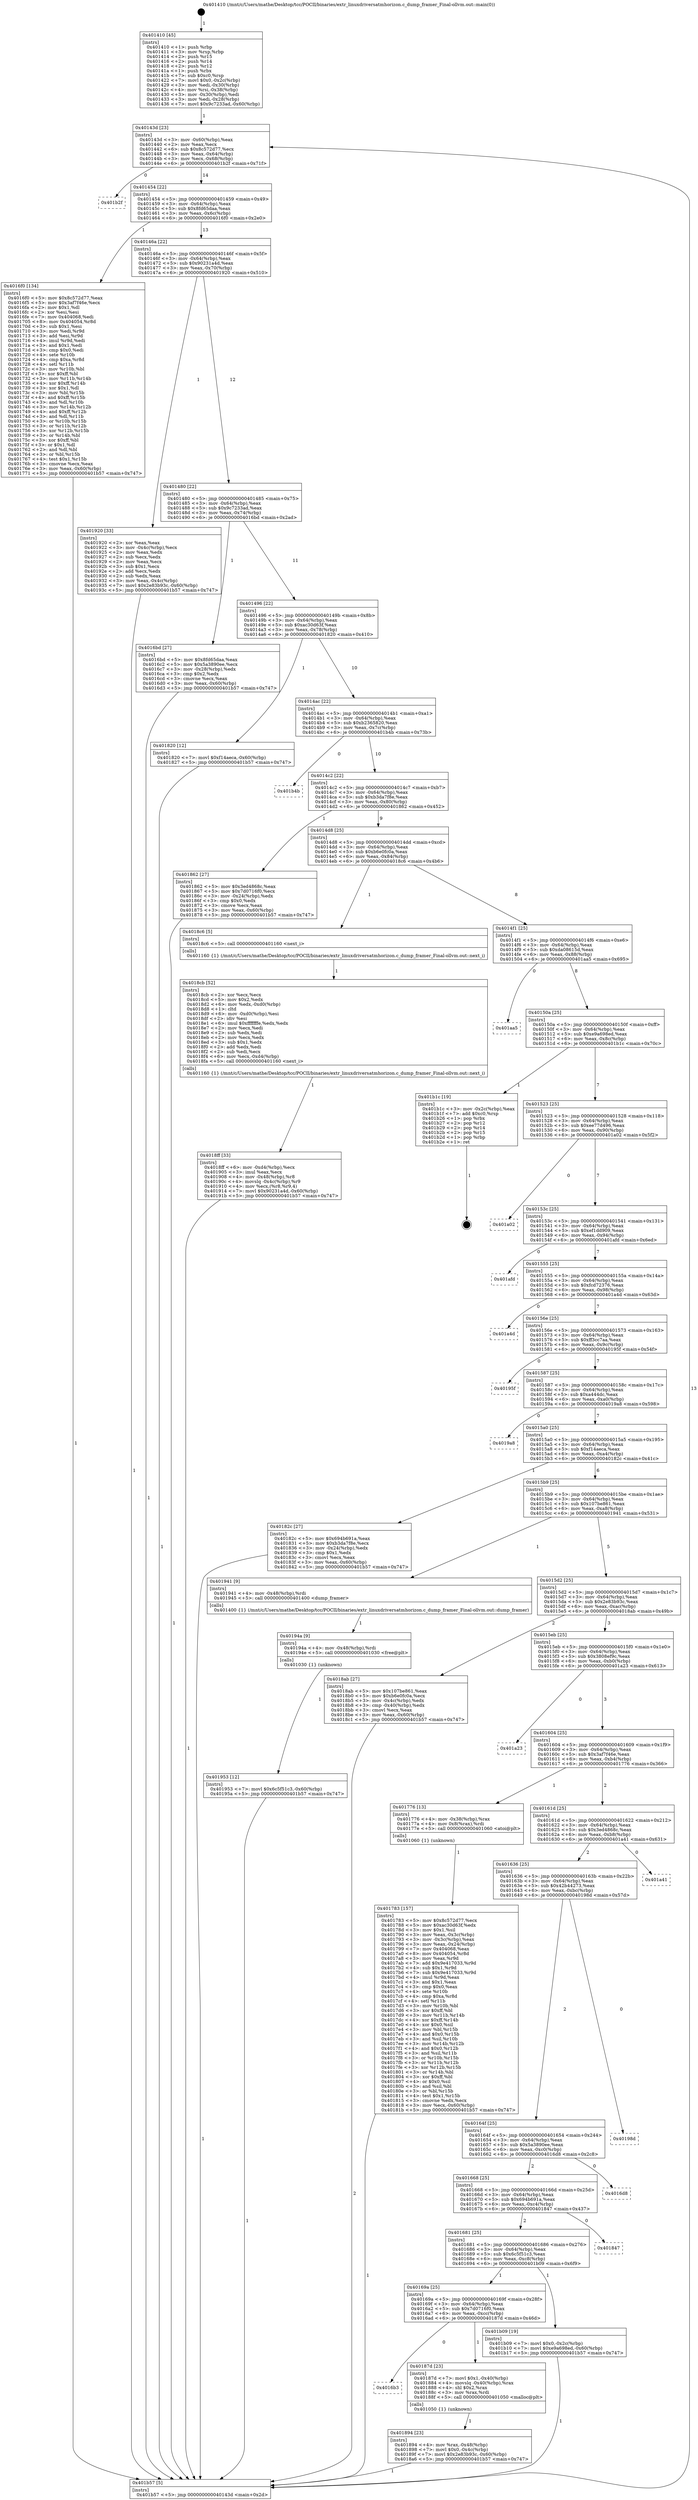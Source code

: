 digraph "0x401410" {
  label = "0x401410 (/mnt/c/Users/mathe/Desktop/tcc/POCII/binaries/extr_linuxdriversatmhorizon.c_dump_framer_Final-ollvm.out::main(0))"
  labelloc = "t"
  node[shape=record]

  Entry [label="",width=0.3,height=0.3,shape=circle,fillcolor=black,style=filled]
  "0x40143d" [label="{
     0x40143d [23]\l
     | [instrs]\l
     &nbsp;&nbsp;0x40143d \<+3\>: mov -0x60(%rbp),%eax\l
     &nbsp;&nbsp;0x401440 \<+2\>: mov %eax,%ecx\l
     &nbsp;&nbsp;0x401442 \<+6\>: sub $0x8c572d77,%ecx\l
     &nbsp;&nbsp;0x401448 \<+3\>: mov %eax,-0x64(%rbp)\l
     &nbsp;&nbsp;0x40144b \<+3\>: mov %ecx,-0x68(%rbp)\l
     &nbsp;&nbsp;0x40144e \<+6\>: je 0000000000401b2f \<main+0x71f\>\l
  }"]
  "0x401b2f" [label="{
     0x401b2f\l
  }", style=dashed]
  "0x401454" [label="{
     0x401454 [22]\l
     | [instrs]\l
     &nbsp;&nbsp;0x401454 \<+5\>: jmp 0000000000401459 \<main+0x49\>\l
     &nbsp;&nbsp;0x401459 \<+3\>: mov -0x64(%rbp),%eax\l
     &nbsp;&nbsp;0x40145c \<+5\>: sub $0x8fd65daa,%eax\l
     &nbsp;&nbsp;0x401461 \<+3\>: mov %eax,-0x6c(%rbp)\l
     &nbsp;&nbsp;0x401464 \<+6\>: je 00000000004016f0 \<main+0x2e0\>\l
  }"]
  Exit [label="",width=0.3,height=0.3,shape=circle,fillcolor=black,style=filled,peripheries=2]
  "0x4016f0" [label="{
     0x4016f0 [134]\l
     | [instrs]\l
     &nbsp;&nbsp;0x4016f0 \<+5\>: mov $0x8c572d77,%eax\l
     &nbsp;&nbsp;0x4016f5 \<+5\>: mov $0x3af7f46e,%ecx\l
     &nbsp;&nbsp;0x4016fa \<+2\>: mov $0x1,%dl\l
     &nbsp;&nbsp;0x4016fc \<+2\>: xor %esi,%esi\l
     &nbsp;&nbsp;0x4016fe \<+7\>: mov 0x404068,%edi\l
     &nbsp;&nbsp;0x401705 \<+8\>: mov 0x404054,%r8d\l
     &nbsp;&nbsp;0x40170d \<+3\>: sub $0x1,%esi\l
     &nbsp;&nbsp;0x401710 \<+3\>: mov %edi,%r9d\l
     &nbsp;&nbsp;0x401713 \<+3\>: add %esi,%r9d\l
     &nbsp;&nbsp;0x401716 \<+4\>: imul %r9d,%edi\l
     &nbsp;&nbsp;0x40171a \<+3\>: and $0x1,%edi\l
     &nbsp;&nbsp;0x40171d \<+3\>: cmp $0x0,%edi\l
     &nbsp;&nbsp;0x401720 \<+4\>: sete %r10b\l
     &nbsp;&nbsp;0x401724 \<+4\>: cmp $0xa,%r8d\l
     &nbsp;&nbsp;0x401728 \<+4\>: setl %r11b\l
     &nbsp;&nbsp;0x40172c \<+3\>: mov %r10b,%bl\l
     &nbsp;&nbsp;0x40172f \<+3\>: xor $0xff,%bl\l
     &nbsp;&nbsp;0x401732 \<+3\>: mov %r11b,%r14b\l
     &nbsp;&nbsp;0x401735 \<+4\>: xor $0xff,%r14b\l
     &nbsp;&nbsp;0x401739 \<+3\>: xor $0x1,%dl\l
     &nbsp;&nbsp;0x40173c \<+3\>: mov %bl,%r15b\l
     &nbsp;&nbsp;0x40173f \<+4\>: and $0xff,%r15b\l
     &nbsp;&nbsp;0x401743 \<+3\>: and %dl,%r10b\l
     &nbsp;&nbsp;0x401746 \<+3\>: mov %r14b,%r12b\l
     &nbsp;&nbsp;0x401749 \<+4\>: and $0xff,%r12b\l
     &nbsp;&nbsp;0x40174d \<+3\>: and %dl,%r11b\l
     &nbsp;&nbsp;0x401750 \<+3\>: or %r10b,%r15b\l
     &nbsp;&nbsp;0x401753 \<+3\>: or %r11b,%r12b\l
     &nbsp;&nbsp;0x401756 \<+3\>: xor %r12b,%r15b\l
     &nbsp;&nbsp;0x401759 \<+3\>: or %r14b,%bl\l
     &nbsp;&nbsp;0x40175c \<+3\>: xor $0xff,%bl\l
     &nbsp;&nbsp;0x40175f \<+3\>: or $0x1,%dl\l
     &nbsp;&nbsp;0x401762 \<+2\>: and %dl,%bl\l
     &nbsp;&nbsp;0x401764 \<+3\>: or %bl,%r15b\l
     &nbsp;&nbsp;0x401767 \<+4\>: test $0x1,%r15b\l
     &nbsp;&nbsp;0x40176b \<+3\>: cmovne %ecx,%eax\l
     &nbsp;&nbsp;0x40176e \<+3\>: mov %eax,-0x60(%rbp)\l
     &nbsp;&nbsp;0x401771 \<+5\>: jmp 0000000000401b57 \<main+0x747\>\l
  }"]
  "0x40146a" [label="{
     0x40146a [22]\l
     | [instrs]\l
     &nbsp;&nbsp;0x40146a \<+5\>: jmp 000000000040146f \<main+0x5f\>\l
     &nbsp;&nbsp;0x40146f \<+3\>: mov -0x64(%rbp),%eax\l
     &nbsp;&nbsp;0x401472 \<+5\>: sub $0x90231a4d,%eax\l
     &nbsp;&nbsp;0x401477 \<+3\>: mov %eax,-0x70(%rbp)\l
     &nbsp;&nbsp;0x40147a \<+6\>: je 0000000000401920 \<main+0x510\>\l
  }"]
  "0x401953" [label="{
     0x401953 [12]\l
     | [instrs]\l
     &nbsp;&nbsp;0x401953 \<+7\>: movl $0x6c5f51c3,-0x60(%rbp)\l
     &nbsp;&nbsp;0x40195a \<+5\>: jmp 0000000000401b57 \<main+0x747\>\l
  }"]
  "0x401920" [label="{
     0x401920 [33]\l
     | [instrs]\l
     &nbsp;&nbsp;0x401920 \<+2\>: xor %eax,%eax\l
     &nbsp;&nbsp;0x401922 \<+3\>: mov -0x4c(%rbp),%ecx\l
     &nbsp;&nbsp;0x401925 \<+2\>: mov %eax,%edx\l
     &nbsp;&nbsp;0x401927 \<+2\>: sub %ecx,%edx\l
     &nbsp;&nbsp;0x401929 \<+2\>: mov %eax,%ecx\l
     &nbsp;&nbsp;0x40192b \<+3\>: sub $0x1,%ecx\l
     &nbsp;&nbsp;0x40192e \<+2\>: add %ecx,%edx\l
     &nbsp;&nbsp;0x401930 \<+2\>: sub %edx,%eax\l
     &nbsp;&nbsp;0x401932 \<+3\>: mov %eax,-0x4c(%rbp)\l
     &nbsp;&nbsp;0x401935 \<+7\>: movl $0x2e83b93c,-0x60(%rbp)\l
     &nbsp;&nbsp;0x40193c \<+5\>: jmp 0000000000401b57 \<main+0x747\>\l
  }"]
  "0x401480" [label="{
     0x401480 [22]\l
     | [instrs]\l
     &nbsp;&nbsp;0x401480 \<+5\>: jmp 0000000000401485 \<main+0x75\>\l
     &nbsp;&nbsp;0x401485 \<+3\>: mov -0x64(%rbp),%eax\l
     &nbsp;&nbsp;0x401488 \<+5\>: sub $0x9c7233ad,%eax\l
     &nbsp;&nbsp;0x40148d \<+3\>: mov %eax,-0x74(%rbp)\l
     &nbsp;&nbsp;0x401490 \<+6\>: je 00000000004016bd \<main+0x2ad\>\l
  }"]
  "0x40194a" [label="{
     0x40194a [9]\l
     | [instrs]\l
     &nbsp;&nbsp;0x40194a \<+4\>: mov -0x48(%rbp),%rdi\l
     &nbsp;&nbsp;0x40194e \<+5\>: call 0000000000401030 \<free@plt\>\l
     | [calls]\l
     &nbsp;&nbsp;0x401030 \{1\} (unknown)\l
  }"]
  "0x4016bd" [label="{
     0x4016bd [27]\l
     | [instrs]\l
     &nbsp;&nbsp;0x4016bd \<+5\>: mov $0x8fd65daa,%eax\l
     &nbsp;&nbsp;0x4016c2 \<+5\>: mov $0x5a3890ee,%ecx\l
     &nbsp;&nbsp;0x4016c7 \<+3\>: mov -0x28(%rbp),%edx\l
     &nbsp;&nbsp;0x4016ca \<+3\>: cmp $0x2,%edx\l
     &nbsp;&nbsp;0x4016cd \<+3\>: cmovne %ecx,%eax\l
     &nbsp;&nbsp;0x4016d0 \<+3\>: mov %eax,-0x60(%rbp)\l
     &nbsp;&nbsp;0x4016d3 \<+5\>: jmp 0000000000401b57 \<main+0x747\>\l
  }"]
  "0x401496" [label="{
     0x401496 [22]\l
     | [instrs]\l
     &nbsp;&nbsp;0x401496 \<+5\>: jmp 000000000040149b \<main+0x8b\>\l
     &nbsp;&nbsp;0x40149b \<+3\>: mov -0x64(%rbp),%eax\l
     &nbsp;&nbsp;0x40149e \<+5\>: sub $0xac30d63f,%eax\l
     &nbsp;&nbsp;0x4014a3 \<+3\>: mov %eax,-0x78(%rbp)\l
     &nbsp;&nbsp;0x4014a6 \<+6\>: je 0000000000401820 \<main+0x410\>\l
  }"]
  "0x401b57" [label="{
     0x401b57 [5]\l
     | [instrs]\l
     &nbsp;&nbsp;0x401b57 \<+5\>: jmp 000000000040143d \<main+0x2d\>\l
  }"]
  "0x401410" [label="{
     0x401410 [45]\l
     | [instrs]\l
     &nbsp;&nbsp;0x401410 \<+1\>: push %rbp\l
     &nbsp;&nbsp;0x401411 \<+3\>: mov %rsp,%rbp\l
     &nbsp;&nbsp;0x401414 \<+2\>: push %r15\l
     &nbsp;&nbsp;0x401416 \<+2\>: push %r14\l
     &nbsp;&nbsp;0x401418 \<+2\>: push %r12\l
     &nbsp;&nbsp;0x40141a \<+1\>: push %rbx\l
     &nbsp;&nbsp;0x40141b \<+7\>: sub $0xc0,%rsp\l
     &nbsp;&nbsp;0x401422 \<+7\>: movl $0x0,-0x2c(%rbp)\l
     &nbsp;&nbsp;0x401429 \<+3\>: mov %edi,-0x30(%rbp)\l
     &nbsp;&nbsp;0x40142c \<+4\>: mov %rsi,-0x38(%rbp)\l
     &nbsp;&nbsp;0x401430 \<+3\>: mov -0x30(%rbp),%edi\l
     &nbsp;&nbsp;0x401433 \<+3\>: mov %edi,-0x28(%rbp)\l
     &nbsp;&nbsp;0x401436 \<+7\>: movl $0x9c7233ad,-0x60(%rbp)\l
  }"]
  "0x4018ff" [label="{
     0x4018ff [33]\l
     | [instrs]\l
     &nbsp;&nbsp;0x4018ff \<+6\>: mov -0xd4(%rbp),%ecx\l
     &nbsp;&nbsp;0x401905 \<+3\>: imul %eax,%ecx\l
     &nbsp;&nbsp;0x401908 \<+4\>: mov -0x48(%rbp),%r8\l
     &nbsp;&nbsp;0x40190c \<+4\>: movslq -0x4c(%rbp),%r9\l
     &nbsp;&nbsp;0x401910 \<+4\>: mov %ecx,(%r8,%r9,4)\l
     &nbsp;&nbsp;0x401914 \<+7\>: movl $0x90231a4d,-0x60(%rbp)\l
     &nbsp;&nbsp;0x40191b \<+5\>: jmp 0000000000401b57 \<main+0x747\>\l
  }"]
  "0x401820" [label="{
     0x401820 [12]\l
     | [instrs]\l
     &nbsp;&nbsp;0x401820 \<+7\>: movl $0xf14aeca,-0x60(%rbp)\l
     &nbsp;&nbsp;0x401827 \<+5\>: jmp 0000000000401b57 \<main+0x747\>\l
  }"]
  "0x4014ac" [label="{
     0x4014ac [22]\l
     | [instrs]\l
     &nbsp;&nbsp;0x4014ac \<+5\>: jmp 00000000004014b1 \<main+0xa1\>\l
     &nbsp;&nbsp;0x4014b1 \<+3\>: mov -0x64(%rbp),%eax\l
     &nbsp;&nbsp;0x4014b4 \<+5\>: sub $0xb2365820,%eax\l
     &nbsp;&nbsp;0x4014b9 \<+3\>: mov %eax,-0x7c(%rbp)\l
     &nbsp;&nbsp;0x4014bc \<+6\>: je 0000000000401b4b \<main+0x73b\>\l
  }"]
  "0x4018cb" [label="{
     0x4018cb [52]\l
     | [instrs]\l
     &nbsp;&nbsp;0x4018cb \<+2\>: xor %ecx,%ecx\l
     &nbsp;&nbsp;0x4018cd \<+5\>: mov $0x2,%edx\l
     &nbsp;&nbsp;0x4018d2 \<+6\>: mov %edx,-0xd0(%rbp)\l
     &nbsp;&nbsp;0x4018d8 \<+1\>: cltd\l
     &nbsp;&nbsp;0x4018d9 \<+6\>: mov -0xd0(%rbp),%esi\l
     &nbsp;&nbsp;0x4018df \<+2\>: idiv %esi\l
     &nbsp;&nbsp;0x4018e1 \<+6\>: imul $0xfffffffe,%edx,%edx\l
     &nbsp;&nbsp;0x4018e7 \<+2\>: mov %ecx,%edi\l
     &nbsp;&nbsp;0x4018e9 \<+2\>: sub %edx,%edi\l
     &nbsp;&nbsp;0x4018eb \<+2\>: mov %ecx,%edx\l
     &nbsp;&nbsp;0x4018ed \<+3\>: sub $0x1,%edx\l
     &nbsp;&nbsp;0x4018f0 \<+2\>: add %edx,%edi\l
     &nbsp;&nbsp;0x4018f2 \<+2\>: sub %edi,%ecx\l
     &nbsp;&nbsp;0x4018f4 \<+6\>: mov %ecx,-0xd4(%rbp)\l
     &nbsp;&nbsp;0x4018fa \<+5\>: call 0000000000401160 \<next_i\>\l
     | [calls]\l
     &nbsp;&nbsp;0x401160 \{1\} (/mnt/c/Users/mathe/Desktop/tcc/POCII/binaries/extr_linuxdriversatmhorizon.c_dump_framer_Final-ollvm.out::next_i)\l
  }"]
  "0x401b4b" [label="{
     0x401b4b\l
  }", style=dashed]
  "0x4014c2" [label="{
     0x4014c2 [22]\l
     | [instrs]\l
     &nbsp;&nbsp;0x4014c2 \<+5\>: jmp 00000000004014c7 \<main+0xb7\>\l
     &nbsp;&nbsp;0x4014c7 \<+3\>: mov -0x64(%rbp),%eax\l
     &nbsp;&nbsp;0x4014ca \<+5\>: sub $0xb3da7f8e,%eax\l
     &nbsp;&nbsp;0x4014cf \<+3\>: mov %eax,-0x80(%rbp)\l
     &nbsp;&nbsp;0x4014d2 \<+6\>: je 0000000000401862 \<main+0x452\>\l
  }"]
  "0x401894" [label="{
     0x401894 [23]\l
     | [instrs]\l
     &nbsp;&nbsp;0x401894 \<+4\>: mov %rax,-0x48(%rbp)\l
     &nbsp;&nbsp;0x401898 \<+7\>: movl $0x0,-0x4c(%rbp)\l
     &nbsp;&nbsp;0x40189f \<+7\>: movl $0x2e83b93c,-0x60(%rbp)\l
     &nbsp;&nbsp;0x4018a6 \<+5\>: jmp 0000000000401b57 \<main+0x747\>\l
  }"]
  "0x401862" [label="{
     0x401862 [27]\l
     | [instrs]\l
     &nbsp;&nbsp;0x401862 \<+5\>: mov $0x3ed4868c,%eax\l
     &nbsp;&nbsp;0x401867 \<+5\>: mov $0x7d0716f0,%ecx\l
     &nbsp;&nbsp;0x40186c \<+3\>: mov -0x24(%rbp),%edx\l
     &nbsp;&nbsp;0x40186f \<+3\>: cmp $0x0,%edx\l
     &nbsp;&nbsp;0x401872 \<+3\>: cmove %ecx,%eax\l
     &nbsp;&nbsp;0x401875 \<+3\>: mov %eax,-0x60(%rbp)\l
     &nbsp;&nbsp;0x401878 \<+5\>: jmp 0000000000401b57 \<main+0x747\>\l
  }"]
  "0x4014d8" [label="{
     0x4014d8 [25]\l
     | [instrs]\l
     &nbsp;&nbsp;0x4014d8 \<+5\>: jmp 00000000004014dd \<main+0xcd\>\l
     &nbsp;&nbsp;0x4014dd \<+3\>: mov -0x64(%rbp),%eax\l
     &nbsp;&nbsp;0x4014e0 \<+5\>: sub $0xb6e0fc0a,%eax\l
     &nbsp;&nbsp;0x4014e5 \<+6\>: mov %eax,-0x84(%rbp)\l
     &nbsp;&nbsp;0x4014eb \<+6\>: je 00000000004018c6 \<main+0x4b6\>\l
  }"]
  "0x4016b3" [label="{
     0x4016b3\l
  }", style=dashed]
  "0x4018c6" [label="{
     0x4018c6 [5]\l
     | [instrs]\l
     &nbsp;&nbsp;0x4018c6 \<+5\>: call 0000000000401160 \<next_i\>\l
     | [calls]\l
     &nbsp;&nbsp;0x401160 \{1\} (/mnt/c/Users/mathe/Desktop/tcc/POCII/binaries/extr_linuxdriversatmhorizon.c_dump_framer_Final-ollvm.out::next_i)\l
  }"]
  "0x4014f1" [label="{
     0x4014f1 [25]\l
     | [instrs]\l
     &nbsp;&nbsp;0x4014f1 \<+5\>: jmp 00000000004014f6 \<main+0xe6\>\l
     &nbsp;&nbsp;0x4014f6 \<+3\>: mov -0x64(%rbp),%eax\l
     &nbsp;&nbsp;0x4014f9 \<+5\>: sub $0xda08615d,%eax\l
     &nbsp;&nbsp;0x4014fe \<+6\>: mov %eax,-0x88(%rbp)\l
     &nbsp;&nbsp;0x401504 \<+6\>: je 0000000000401aa5 \<main+0x695\>\l
  }"]
  "0x40187d" [label="{
     0x40187d [23]\l
     | [instrs]\l
     &nbsp;&nbsp;0x40187d \<+7\>: movl $0x1,-0x40(%rbp)\l
     &nbsp;&nbsp;0x401884 \<+4\>: movslq -0x40(%rbp),%rax\l
     &nbsp;&nbsp;0x401888 \<+4\>: shl $0x2,%rax\l
     &nbsp;&nbsp;0x40188c \<+3\>: mov %rax,%rdi\l
     &nbsp;&nbsp;0x40188f \<+5\>: call 0000000000401050 \<malloc@plt\>\l
     | [calls]\l
     &nbsp;&nbsp;0x401050 \{1\} (unknown)\l
  }"]
  "0x401aa5" [label="{
     0x401aa5\l
  }", style=dashed]
  "0x40150a" [label="{
     0x40150a [25]\l
     | [instrs]\l
     &nbsp;&nbsp;0x40150a \<+5\>: jmp 000000000040150f \<main+0xff\>\l
     &nbsp;&nbsp;0x40150f \<+3\>: mov -0x64(%rbp),%eax\l
     &nbsp;&nbsp;0x401512 \<+5\>: sub $0xe9a698ed,%eax\l
     &nbsp;&nbsp;0x401517 \<+6\>: mov %eax,-0x8c(%rbp)\l
     &nbsp;&nbsp;0x40151d \<+6\>: je 0000000000401b1c \<main+0x70c\>\l
  }"]
  "0x40169a" [label="{
     0x40169a [25]\l
     | [instrs]\l
     &nbsp;&nbsp;0x40169a \<+5\>: jmp 000000000040169f \<main+0x28f\>\l
     &nbsp;&nbsp;0x40169f \<+3\>: mov -0x64(%rbp),%eax\l
     &nbsp;&nbsp;0x4016a2 \<+5\>: sub $0x7d0716f0,%eax\l
     &nbsp;&nbsp;0x4016a7 \<+6\>: mov %eax,-0xcc(%rbp)\l
     &nbsp;&nbsp;0x4016ad \<+6\>: je 000000000040187d \<main+0x46d\>\l
  }"]
  "0x401b1c" [label="{
     0x401b1c [19]\l
     | [instrs]\l
     &nbsp;&nbsp;0x401b1c \<+3\>: mov -0x2c(%rbp),%eax\l
     &nbsp;&nbsp;0x401b1f \<+7\>: add $0xc0,%rsp\l
     &nbsp;&nbsp;0x401b26 \<+1\>: pop %rbx\l
     &nbsp;&nbsp;0x401b27 \<+2\>: pop %r12\l
     &nbsp;&nbsp;0x401b29 \<+2\>: pop %r14\l
     &nbsp;&nbsp;0x401b2b \<+2\>: pop %r15\l
     &nbsp;&nbsp;0x401b2d \<+1\>: pop %rbp\l
     &nbsp;&nbsp;0x401b2e \<+1\>: ret\l
  }"]
  "0x401523" [label="{
     0x401523 [25]\l
     | [instrs]\l
     &nbsp;&nbsp;0x401523 \<+5\>: jmp 0000000000401528 \<main+0x118\>\l
     &nbsp;&nbsp;0x401528 \<+3\>: mov -0x64(%rbp),%eax\l
     &nbsp;&nbsp;0x40152b \<+5\>: sub $0xee77d496,%eax\l
     &nbsp;&nbsp;0x401530 \<+6\>: mov %eax,-0x90(%rbp)\l
     &nbsp;&nbsp;0x401536 \<+6\>: je 0000000000401a02 \<main+0x5f2\>\l
  }"]
  "0x401b09" [label="{
     0x401b09 [19]\l
     | [instrs]\l
     &nbsp;&nbsp;0x401b09 \<+7\>: movl $0x0,-0x2c(%rbp)\l
     &nbsp;&nbsp;0x401b10 \<+7\>: movl $0xe9a698ed,-0x60(%rbp)\l
     &nbsp;&nbsp;0x401b17 \<+5\>: jmp 0000000000401b57 \<main+0x747\>\l
  }"]
  "0x401a02" [label="{
     0x401a02\l
  }", style=dashed]
  "0x40153c" [label="{
     0x40153c [25]\l
     | [instrs]\l
     &nbsp;&nbsp;0x40153c \<+5\>: jmp 0000000000401541 \<main+0x131\>\l
     &nbsp;&nbsp;0x401541 \<+3\>: mov -0x64(%rbp),%eax\l
     &nbsp;&nbsp;0x401544 \<+5\>: sub $0xef1dd909,%eax\l
     &nbsp;&nbsp;0x401549 \<+6\>: mov %eax,-0x94(%rbp)\l
     &nbsp;&nbsp;0x40154f \<+6\>: je 0000000000401afd \<main+0x6ed\>\l
  }"]
  "0x401681" [label="{
     0x401681 [25]\l
     | [instrs]\l
     &nbsp;&nbsp;0x401681 \<+5\>: jmp 0000000000401686 \<main+0x276\>\l
     &nbsp;&nbsp;0x401686 \<+3\>: mov -0x64(%rbp),%eax\l
     &nbsp;&nbsp;0x401689 \<+5\>: sub $0x6c5f51c3,%eax\l
     &nbsp;&nbsp;0x40168e \<+6\>: mov %eax,-0xc8(%rbp)\l
     &nbsp;&nbsp;0x401694 \<+6\>: je 0000000000401b09 \<main+0x6f9\>\l
  }"]
  "0x401afd" [label="{
     0x401afd\l
  }", style=dashed]
  "0x401555" [label="{
     0x401555 [25]\l
     | [instrs]\l
     &nbsp;&nbsp;0x401555 \<+5\>: jmp 000000000040155a \<main+0x14a\>\l
     &nbsp;&nbsp;0x40155a \<+3\>: mov -0x64(%rbp),%eax\l
     &nbsp;&nbsp;0x40155d \<+5\>: sub $0xfcd72376,%eax\l
     &nbsp;&nbsp;0x401562 \<+6\>: mov %eax,-0x98(%rbp)\l
     &nbsp;&nbsp;0x401568 \<+6\>: je 0000000000401a4d \<main+0x63d\>\l
  }"]
  "0x401847" [label="{
     0x401847\l
  }", style=dashed]
  "0x401a4d" [label="{
     0x401a4d\l
  }", style=dashed]
  "0x40156e" [label="{
     0x40156e [25]\l
     | [instrs]\l
     &nbsp;&nbsp;0x40156e \<+5\>: jmp 0000000000401573 \<main+0x163\>\l
     &nbsp;&nbsp;0x401573 \<+3\>: mov -0x64(%rbp),%eax\l
     &nbsp;&nbsp;0x401576 \<+5\>: sub $0xff3cc7aa,%eax\l
     &nbsp;&nbsp;0x40157b \<+6\>: mov %eax,-0x9c(%rbp)\l
     &nbsp;&nbsp;0x401581 \<+6\>: je 000000000040195f \<main+0x54f\>\l
  }"]
  "0x401668" [label="{
     0x401668 [25]\l
     | [instrs]\l
     &nbsp;&nbsp;0x401668 \<+5\>: jmp 000000000040166d \<main+0x25d\>\l
     &nbsp;&nbsp;0x40166d \<+3\>: mov -0x64(%rbp),%eax\l
     &nbsp;&nbsp;0x401670 \<+5\>: sub $0x694b691a,%eax\l
     &nbsp;&nbsp;0x401675 \<+6\>: mov %eax,-0xc4(%rbp)\l
     &nbsp;&nbsp;0x40167b \<+6\>: je 0000000000401847 \<main+0x437\>\l
  }"]
  "0x40195f" [label="{
     0x40195f\l
  }", style=dashed]
  "0x401587" [label="{
     0x401587 [25]\l
     | [instrs]\l
     &nbsp;&nbsp;0x401587 \<+5\>: jmp 000000000040158c \<main+0x17c\>\l
     &nbsp;&nbsp;0x40158c \<+3\>: mov -0x64(%rbp),%eax\l
     &nbsp;&nbsp;0x40158f \<+5\>: sub $0xa444dc,%eax\l
     &nbsp;&nbsp;0x401594 \<+6\>: mov %eax,-0xa0(%rbp)\l
     &nbsp;&nbsp;0x40159a \<+6\>: je 00000000004019a8 \<main+0x598\>\l
  }"]
  "0x4016d8" [label="{
     0x4016d8\l
  }", style=dashed]
  "0x4019a8" [label="{
     0x4019a8\l
  }", style=dashed]
  "0x4015a0" [label="{
     0x4015a0 [25]\l
     | [instrs]\l
     &nbsp;&nbsp;0x4015a0 \<+5\>: jmp 00000000004015a5 \<main+0x195\>\l
     &nbsp;&nbsp;0x4015a5 \<+3\>: mov -0x64(%rbp),%eax\l
     &nbsp;&nbsp;0x4015a8 \<+5\>: sub $0xf14aeca,%eax\l
     &nbsp;&nbsp;0x4015ad \<+6\>: mov %eax,-0xa4(%rbp)\l
     &nbsp;&nbsp;0x4015b3 \<+6\>: je 000000000040182c \<main+0x41c\>\l
  }"]
  "0x40164f" [label="{
     0x40164f [25]\l
     | [instrs]\l
     &nbsp;&nbsp;0x40164f \<+5\>: jmp 0000000000401654 \<main+0x244\>\l
     &nbsp;&nbsp;0x401654 \<+3\>: mov -0x64(%rbp),%eax\l
     &nbsp;&nbsp;0x401657 \<+5\>: sub $0x5a3890ee,%eax\l
     &nbsp;&nbsp;0x40165c \<+6\>: mov %eax,-0xc0(%rbp)\l
     &nbsp;&nbsp;0x401662 \<+6\>: je 00000000004016d8 \<main+0x2c8\>\l
  }"]
  "0x40182c" [label="{
     0x40182c [27]\l
     | [instrs]\l
     &nbsp;&nbsp;0x40182c \<+5\>: mov $0x694b691a,%eax\l
     &nbsp;&nbsp;0x401831 \<+5\>: mov $0xb3da7f8e,%ecx\l
     &nbsp;&nbsp;0x401836 \<+3\>: mov -0x24(%rbp),%edx\l
     &nbsp;&nbsp;0x401839 \<+3\>: cmp $0x1,%edx\l
     &nbsp;&nbsp;0x40183c \<+3\>: cmovl %ecx,%eax\l
     &nbsp;&nbsp;0x40183f \<+3\>: mov %eax,-0x60(%rbp)\l
     &nbsp;&nbsp;0x401842 \<+5\>: jmp 0000000000401b57 \<main+0x747\>\l
  }"]
  "0x4015b9" [label="{
     0x4015b9 [25]\l
     | [instrs]\l
     &nbsp;&nbsp;0x4015b9 \<+5\>: jmp 00000000004015be \<main+0x1ae\>\l
     &nbsp;&nbsp;0x4015be \<+3\>: mov -0x64(%rbp),%eax\l
     &nbsp;&nbsp;0x4015c1 \<+5\>: sub $0x107be861,%eax\l
     &nbsp;&nbsp;0x4015c6 \<+6\>: mov %eax,-0xa8(%rbp)\l
     &nbsp;&nbsp;0x4015cc \<+6\>: je 0000000000401941 \<main+0x531\>\l
  }"]
  "0x40198d" [label="{
     0x40198d\l
  }", style=dashed]
  "0x401941" [label="{
     0x401941 [9]\l
     | [instrs]\l
     &nbsp;&nbsp;0x401941 \<+4\>: mov -0x48(%rbp),%rdi\l
     &nbsp;&nbsp;0x401945 \<+5\>: call 0000000000401400 \<dump_framer\>\l
     | [calls]\l
     &nbsp;&nbsp;0x401400 \{1\} (/mnt/c/Users/mathe/Desktop/tcc/POCII/binaries/extr_linuxdriversatmhorizon.c_dump_framer_Final-ollvm.out::dump_framer)\l
  }"]
  "0x4015d2" [label="{
     0x4015d2 [25]\l
     | [instrs]\l
     &nbsp;&nbsp;0x4015d2 \<+5\>: jmp 00000000004015d7 \<main+0x1c7\>\l
     &nbsp;&nbsp;0x4015d7 \<+3\>: mov -0x64(%rbp),%eax\l
     &nbsp;&nbsp;0x4015da \<+5\>: sub $0x2e83b93c,%eax\l
     &nbsp;&nbsp;0x4015df \<+6\>: mov %eax,-0xac(%rbp)\l
     &nbsp;&nbsp;0x4015e5 \<+6\>: je 00000000004018ab \<main+0x49b\>\l
  }"]
  "0x401636" [label="{
     0x401636 [25]\l
     | [instrs]\l
     &nbsp;&nbsp;0x401636 \<+5\>: jmp 000000000040163b \<main+0x22b\>\l
     &nbsp;&nbsp;0x40163b \<+3\>: mov -0x64(%rbp),%eax\l
     &nbsp;&nbsp;0x40163e \<+5\>: sub $0x42b44273,%eax\l
     &nbsp;&nbsp;0x401643 \<+6\>: mov %eax,-0xbc(%rbp)\l
     &nbsp;&nbsp;0x401649 \<+6\>: je 000000000040198d \<main+0x57d\>\l
  }"]
  "0x4018ab" [label="{
     0x4018ab [27]\l
     | [instrs]\l
     &nbsp;&nbsp;0x4018ab \<+5\>: mov $0x107be861,%eax\l
     &nbsp;&nbsp;0x4018b0 \<+5\>: mov $0xb6e0fc0a,%ecx\l
     &nbsp;&nbsp;0x4018b5 \<+3\>: mov -0x4c(%rbp),%edx\l
     &nbsp;&nbsp;0x4018b8 \<+3\>: cmp -0x40(%rbp),%edx\l
     &nbsp;&nbsp;0x4018bb \<+3\>: cmovl %ecx,%eax\l
     &nbsp;&nbsp;0x4018be \<+3\>: mov %eax,-0x60(%rbp)\l
     &nbsp;&nbsp;0x4018c1 \<+5\>: jmp 0000000000401b57 \<main+0x747\>\l
  }"]
  "0x4015eb" [label="{
     0x4015eb [25]\l
     | [instrs]\l
     &nbsp;&nbsp;0x4015eb \<+5\>: jmp 00000000004015f0 \<main+0x1e0\>\l
     &nbsp;&nbsp;0x4015f0 \<+3\>: mov -0x64(%rbp),%eax\l
     &nbsp;&nbsp;0x4015f3 \<+5\>: sub $0x3808ef9c,%eax\l
     &nbsp;&nbsp;0x4015f8 \<+6\>: mov %eax,-0xb0(%rbp)\l
     &nbsp;&nbsp;0x4015fe \<+6\>: je 0000000000401a23 \<main+0x613\>\l
  }"]
  "0x401a41" [label="{
     0x401a41\l
  }", style=dashed]
  "0x401a23" [label="{
     0x401a23\l
  }", style=dashed]
  "0x401604" [label="{
     0x401604 [25]\l
     | [instrs]\l
     &nbsp;&nbsp;0x401604 \<+5\>: jmp 0000000000401609 \<main+0x1f9\>\l
     &nbsp;&nbsp;0x401609 \<+3\>: mov -0x64(%rbp),%eax\l
     &nbsp;&nbsp;0x40160c \<+5\>: sub $0x3af7f46e,%eax\l
     &nbsp;&nbsp;0x401611 \<+6\>: mov %eax,-0xb4(%rbp)\l
     &nbsp;&nbsp;0x401617 \<+6\>: je 0000000000401776 \<main+0x366\>\l
  }"]
  "0x401783" [label="{
     0x401783 [157]\l
     | [instrs]\l
     &nbsp;&nbsp;0x401783 \<+5\>: mov $0x8c572d77,%ecx\l
     &nbsp;&nbsp;0x401788 \<+5\>: mov $0xac30d63f,%edx\l
     &nbsp;&nbsp;0x40178d \<+3\>: mov $0x1,%sil\l
     &nbsp;&nbsp;0x401790 \<+3\>: mov %eax,-0x3c(%rbp)\l
     &nbsp;&nbsp;0x401793 \<+3\>: mov -0x3c(%rbp),%eax\l
     &nbsp;&nbsp;0x401796 \<+3\>: mov %eax,-0x24(%rbp)\l
     &nbsp;&nbsp;0x401799 \<+7\>: mov 0x404068,%eax\l
     &nbsp;&nbsp;0x4017a0 \<+8\>: mov 0x404054,%r8d\l
     &nbsp;&nbsp;0x4017a8 \<+3\>: mov %eax,%r9d\l
     &nbsp;&nbsp;0x4017ab \<+7\>: add $0x9e417033,%r9d\l
     &nbsp;&nbsp;0x4017b2 \<+4\>: sub $0x1,%r9d\l
     &nbsp;&nbsp;0x4017b6 \<+7\>: sub $0x9e417033,%r9d\l
     &nbsp;&nbsp;0x4017bd \<+4\>: imul %r9d,%eax\l
     &nbsp;&nbsp;0x4017c1 \<+3\>: and $0x1,%eax\l
     &nbsp;&nbsp;0x4017c4 \<+3\>: cmp $0x0,%eax\l
     &nbsp;&nbsp;0x4017c7 \<+4\>: sete %r10b\l
     &nbsp;&nbsp;0x4017cb \<+4\>: cmp $0xa,%r8d\l
     &nbsp;&nbsp;0x4017cf \<+4\>: setl %r11b\l
     &nbsp;&nbsp;0x4017d3 \<+3\>: mov %r10b,%bl\l
     &nbsp;&nbsp;0x4017d6 \<+3\>: xor $0xff,%bl\l
     &nbsp;&nbsp;0x4017d9 \<+3\>: mov %r11b,%r14b\l
     &nbsp;&nbsp;0x4017dc \<+4\>: xor $0xff,%r14b\l
     &nbsp;&nbsp;0x4017e0 \<+4\>: xor $0x0,%sil\l
     &nbsp;&nbsp;0x4017e4 \<+3\>: mov %bl,%r15b\l
     &nbsp;&nbsp;0x4017e7 \<+4\>: and $0x0,%r15b\l
     &nbsp;&nbsp;0x4017eb \<+3\>: and %sil,%r10b\l
     &nbsp;&nbsp;0x4017ee \<+3\>: mov %r14b,%r12b\l
     &nbsp;&nbsp;0x4017f1 \<+4\>: and $0x0,%r12b\l
     &nbsp;&nbsp;0x4017f5 \<+3\>: and %sil,%r11b\l
     &nbsp;&nbsp;0x4017f8 \<+3\>: or %r10b,%r15b\l
     &nbsp;&nbsp;0x4017fb \<+3\>: or %r11b,%r12b\l
     &nbsp;&nbsp;0x4017fe \<+3\>: xor %r12b,%r15b\l
     &nbsp;&nbsp;0x401801 \<+3\>: or %r14b,%bl\l
     &nbsp;&nbsp;0x401804 \<+3\>: xor $0xff,%bl\l
     &nbsp;&nbsp;0x401807 \<+4\>: or $0x0,%sil\l
     &nbsp;&nbsp;0x40180b \<+3\>: and %sil,%bl\l
     &nbsp;&nbsp;0x40180e \<+3\>: or %bl,%r15b\l
     &nbsp;&nbsp;0x401811 \<+4\>: test $0x1,%r15b\l
     &nbsp;&nbsp;0x401815 \<+3\>: cmovne %edx,%ecx\l
     &nbsp;&nbsp;0x401818 \<+3\>: mov %ecx,-0x60(%rbp)\l
     &nbsp;&nbsp;0x40181b \<+5\>: jmp 0000000000401b57 \<main+0x747\>\l
  }"]
  "0x401776" [label="{
     0x401776 [13]\l
     | [instrs]\l
     &nbsp;&nbsp;0x401776 \<+4\>: mov -0x38(%rbp),%rax\l
     &nbsp;&nbsp;0x40177a \<+4\>: mov 0x8(%rax),%rdi\l
     &nbsp;&nbsp;0x40177e \<+5\>: call 0000000000401060 \<atoi@plt\>\l
     | [calls]\l
     &nbsp;&nbsp;0x401060 \{1\} (unknown)\l
  }"]
  "0x40161d" [label="{
     0x40161d [25]\l
     | [instrs]\l
     &nbsp;&nbsp;0x40161d \<+5\>: jmp 0000000000401622 \<main+0x212\>\l
     &nbsp;&nbsp;0x401622 \<+3\>: mov -0x64(%rbp),%eax\l
     &nbsp;&nbsp;0x401625 \<+5\>: sub $0x3ed4868c,%eax\l
     &nbsp;&nbsp;0x40162a \<+6\>: mov %eax,-0xb8(%rbp)\l
     &nbsp;&nbsp;0x401630 \<+6\>: je 0000000000401a41 \<main+0x631\>\l
  }"]
  Entry -> "0x401410" [label=" 1"]
  "0x40143d" -> "0x401b2f" [label=" 0"]
  "0x40143d" -> "0x401454" [label=" 14"]
  "0x401b1c" -> Exit [label=" 1"]
  "0x401454" -> "0x4016f0" [label=" 1"]
  "0x401454" -> "0x40146a" [label=" 13"]
  "0x401b09" -> "0x401b57" [label=" 1"]
  "0x40146a" -> "0x401920" [label=" 1"]
  "0x40146a" -> "0x401480" [label=" 12"]
  "0x401953" -> "0x401b57" [label=" 1"]
  "0x401480" -> "0x4016bd" [label=" 1"]
  "0x401480" -> "0x401496" [label=" 11"]
  "0x4016bd" -> "0x401b57" [label=" 1"]
  "0x401410" -> "0x40143d" [label=" 1"]
  "0x401b57" -> "0x40143d" [label=" 13"]
  "0x4016f0" -> "0x401b57" [label=" 1"]
  "0x40194a" -> "0x401953" [label=" 1"]
  "0x401496" -> "0x401820" [label=" 1"]
  "0x401496" -> "0x4014ac" [label=" 10"]
  "0x401941" -> "0x40194a" [label=" 1"]
  "0x4014ac" -> "0x401b4b" [label=" 0"]
  "0x4014ac" -> "0x4014c2" [label=" 10"]
  "0x401920" -> "0x401b57" [label=" 1"]
  "0x4014c2" -> "0x401862" [label=" 1"]
  "0x4014c2" -> "0x4014d8" [label=" 9"]
  "0x4018ff" -> "0x401b57" [label=" 1"]
  "0x4014d8" -> "0x4018c6" [label=" 1"]
  "0x4014d8" -> "0x4014f1" [label=" 8"]
  "0x4018cb" -> "0x4018ff" [label=" 1"]
  "0x4014f1" -> "0x401aa5" [label=" 0"]
  "0x4014f1" -> "0x40150a" [label=" 8"]
  "0x4018c6" -> "0x4018cb" [label=" 1"]
  "0x40150a" -> "0x401b1c" [label=" 1"]
  "0x40150a" -> "0x401523" [label=" 7"]
  "0x401894" -> "0x401b57" [label=" 1"]
  "0x401523" -> "0x401a02" [label=" 0"]
  "0x401523" -> "0x40153c" [label=" 7"]
  "0x40187d" -> "0x401894" [label=" 1"]
  "0x40153c" -> "0x401afd" [label=" 0"]
  "0x40153c" -> "0x401555" [label=" 7"]
  "0x40169a" -> "0x40187d" [label=" 1"]
  "0x401555" -> "0x401a4d" [label=" 0"]
  "0x401555" -> "0x40156e" [label=" 7"]
  "0x4018ab" -> "0x401b57" [label=" 2"]
  "0x40156e" -> "0x40195f" [label=" 0"]
  "0x40156e" -> "0x401587" [label=" 7"]
  "0x401681" -> "0x401b09" [label=" 1"]
  "0x401587" -> "0x4019a8" [label=" 0"]
  "0x401587" -> "0x4015a0" [label=" 7"]
  "0x40169a" -> "0x4016b3" [label=" 0"]
  "0x4015a0" -> "0x40182c" [label=" 1"]
  "0x4015a0" -> "0x4015b9" [label=" 6"]
  "0x401668" -> "0x401847" [label=" 0"]
  "0x4015b9" -> "0x401941" [label=" 1"]
  "0x4015b9" -> "0x4015d2" [label=" 5"]
  "0x401681" -> "0x40169a" [label=" 1"]
  "0x4015d2" -> "0x4018ab" [label=" 2"]
  "0x4015d2" -> "0x4015eb" [label=" 3"]
  "0x40164f" -> "0x4016d8" [label=" 0"]
  "0x4015eb" -> "0x401a23" [label=" 0"]
  "0x4015eb" -> "0x401604" [label=" 3"]
  "0x401668" -> "0x401681" [label=" 2"]
  "0x401604" -> "0x401776" [label=" 1"]
  "0x401604" -> "0x40161d" [label=" 2"]
  "0x401776" -> "0x401783" [label=" 1"]
  "0x401783" -> "0x401b57" [label=" 1"]
  "0x401820" -> "0x401b57" [label=" 1"]
  "0x40182c" -> "0x401b57" [label=" 1"]
  "0x401862" -> "0x401b57" [label=" 1"]
  "0x401636" -> "0x40164f" [label=" 2"]
  "0x40161d" -> "0x401a41" [label=" 0"]
  "0x40161d" -> "0x401636" [label=" 2"]
  "0x40164f" -> "0x401668" [label=" 2"]
  "0x401636" -> "0x40198d" [label=" 0"]
}
